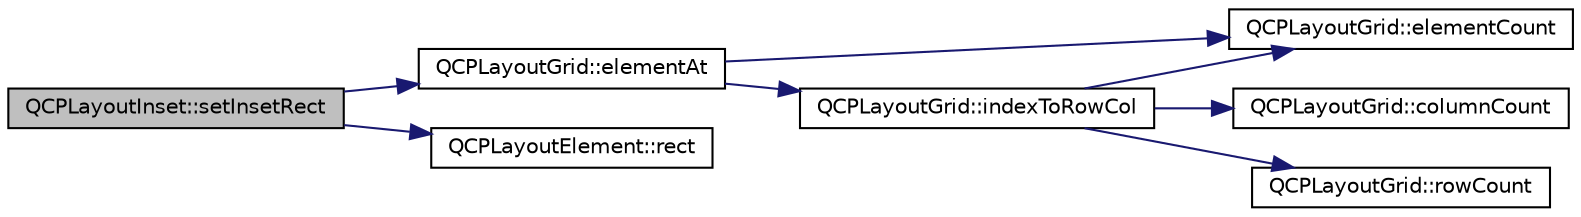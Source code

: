 digraph "QCPLayoutInset::setInsetRect"
{
  edge [fontname="Helvetica",fontsize="10",labelfontname="Helvetica",labelfontsize="10"];
  node [fontname="Helvetica",fontsize="10",shape=record];
  rankdir="LR";
  Node70 [label="QCPLayoutInset::setInsetRect",height=0.2,width=0.4,color="black", fillcolor="grey75", style="filled", fontcolor="black"];
  Node70 -> Node71 [color="midnightblue",fontsize="10",style="solid",fontname="Helvetica"];
  Node71 [label="QCPLayoutGrid::elementAt",height=0.2,width=0.4,color="black", fillcolor="white", style="filled",URL="$class_q_c_p_layout_grid.html#a4288f174082555f6bd92021bdedb75dc"];
  Node71 -> Node72 [color="midnightblue",fontsize="10",style="solid",fontname="Helvetica"];
  Node72 [label="QCPLayoutGrid::elementCount",height=0.2,width=0.4,color="black", fillcolor="white", style="filled",URL="$class_q_c_p_layout_grid.html#a9a8942aface780a02445ebcf14c48513"];
  Node71 -> Node73 [color="midnightblue",fontsize="10",style="solid",fontname="Helvetica"];
  Node73 [label="QCPLayoutGrid::indexToRowCol",height=0.2,width=0.4,color="black", fillcolor="white", style="filled",URL="$class_q_c_p_layout_grid.html#a577223db920e2acb34bc1091080c76d1"];
  Node73 -> Node74 [color="midnightblue",fontsize="10",style="solid",fontname="Helvetica"];
  Node74 [label="QCPLayoutGrid::columnCount",height=0.2,width=0.4,color="black", fillcolor="white", style="filled",URL="$class_q_c_p_layout_grid.html#a1a2962cbf45011405b64b913afa8e7a2"];
  Node73 -> Node75 [color="midnightblue",fontsize="10",style="solid",fontname="Helvetica"];
  Node75 [label="QCPLayoutGrid::rowCount",height=0.2,width=0.4,color="black", fillcolor="white", style="filled",URL="$class_q_c_p_layout_grid.html#a19c66fd76cbce58a8e94f33797e0c0aa"];
  Node73 -> Node72 [color="midnightblue",fontsize="10",style="solid",fontname="Helvetica"];
  Node70 -> Node76 [color="midnightblue",fontsize="10",style="solid",fontname="Helvetica"];
  Node76 [label="QCPLayoutElement::rect",height=0.2,width=0.4,color="black", fillcolor="white", style="filled",URL="$class_q_c_p_layout_element.html#a208effccfe2cca4a0eaf9393e60f2dd4"];
}
